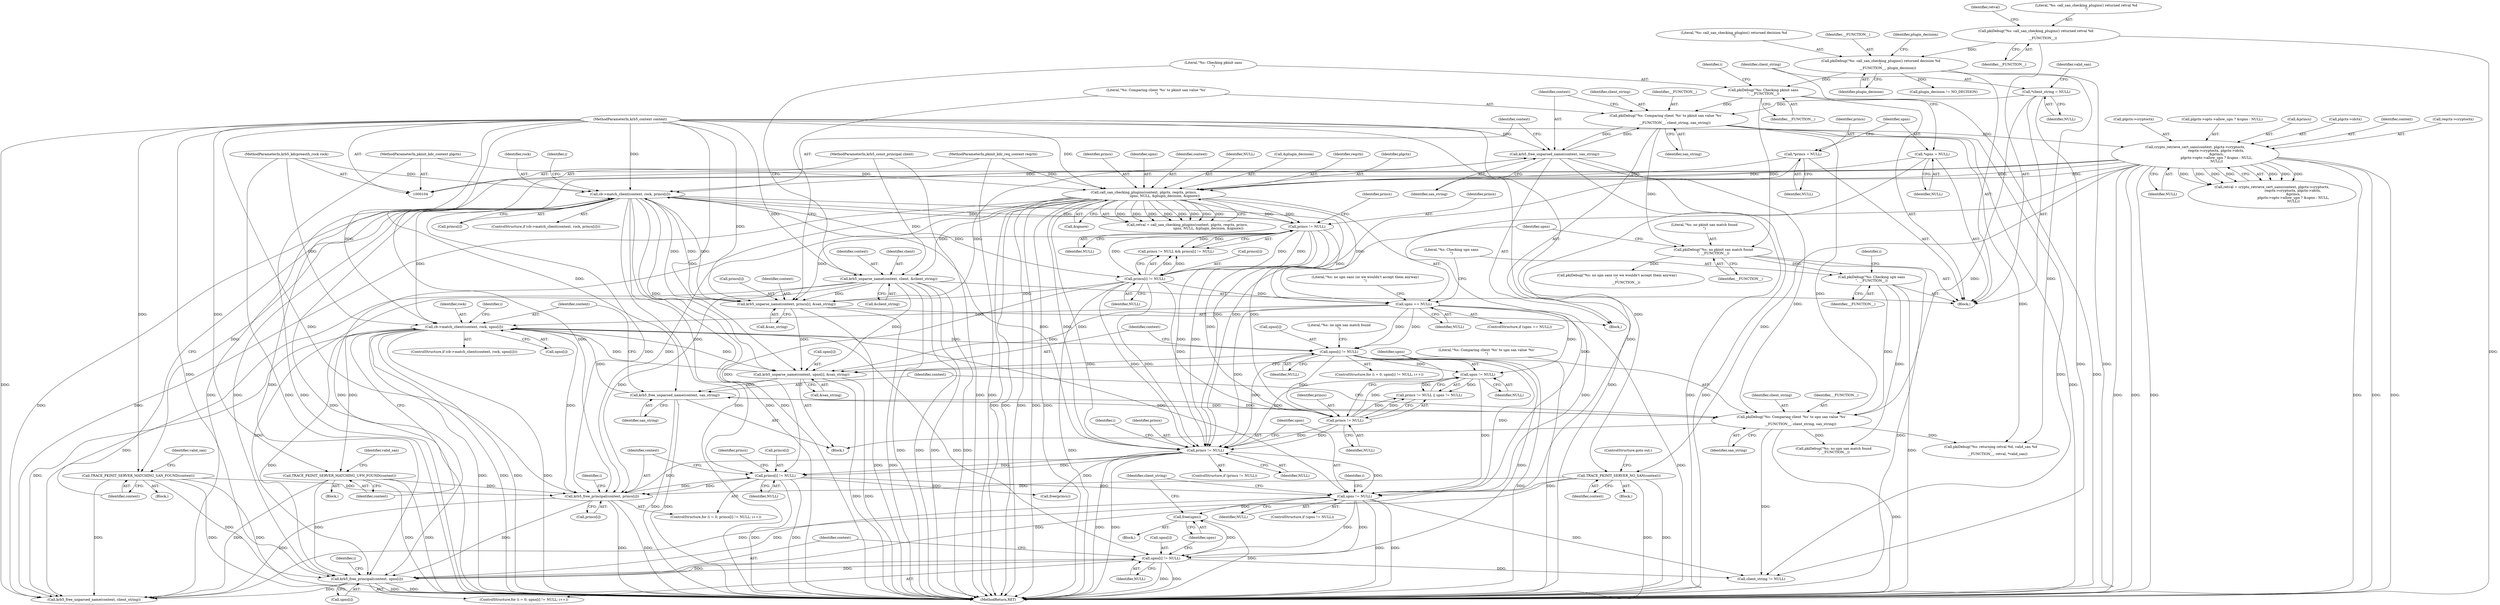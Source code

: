 digraph "1_krb5_50fe4074f188c2d4da0c421e96553acea8378db2_1@API" {
"1000399" [label="(Call,free(upns))"];
"1000379" [label="(Call,upns != NULL)"];
"1000291" [label="(Call,upns[i] != NULL)"];
"1000315" [label="(Call,cb->match_client(context, rock, upns[i]))"];
"1000311" [label="(Call,krb5_free_unparsed_name(context, san_string))"];
"1000299" [label="(Call,krb5_unparse_name(context, upns[i], &san_string))"];
"1000252" [label="(Call,cb->match_client(context, rock, princs[i]))"];
"1000248" [label="(Call,krb5_free_unparsed_name(context, san_string))"];
"1000236" [label="(Call,krb5_unparse_name(context, princs[i], &san_string))"];
"1000212" [label="(Call,krb5_unparse_name(context, client, &client_string))"];
"1000178" [label="(Call,call_san_checking_plugins(context, plgctx, reqctx, princs,\n                                       upns, NULL, &plugin_decision, &ignore))"];
"1000134" [label="(Call,crypto_retrieve_cert_sans(context, plgctx->cryptoctx,\n                                       reqctx->cryptoctx, plgctx->idctx,\n                                        &princs,\n                                        plgctx->opts->allow_upn ? &upns : NULL,\n                                        NULL))"];
"1000105" [label="(MethodParameterIn,krb5_context context)"];
"1000106" [label="(MethodParameterIn,pkinit_kdc_context plgctx)"];
"1000107" [label="(MethodParameterIn,pkinit_kdc_req_context reqctx)"];
"1000115" [label="(Call,*princs = NULL)"];
"1000119" [label="(Call,*upns = NULL)"];
"1000110" [label="(MethodParameterIn,krb5_const_principal client)"];
"1000225" [label="(Call,princs != NULL)"];
"1000228" [label="(Call,princs[i] != NULL)"];
"1000243" [label="(Call,pkiDebug(\"%s: Comparing client '%s' to pkinit san value '%s'\n\",\n                 __FUNCTION__, client_string, san_string))"];
"1000217" [label="(Call,pkiDebug(\"%s: Checking pkinit sans\n\", __FUNCTION__))"];
"1000199" [label="(Call,pkiDebug(\"%s: call_san_checking_plugins() returned decision %d\n\",\n             __FUNCTION__, plugin_decision))"];
"1000189" [label="(Call,pkiDebug(\"%s: call_san_checking_plugins() returned retval %d\n\",\n             __FUNCTION__))"];
"1000124" [label="(Call,*client_string = NULL)"];
"1000109" [label="(MethodParameterIn,krb5_kdcpreauth_rock rock)"];
"1000273" [label="(Call,upns == NULL)"];
"1000306" [label="(Call,pkiDebug(\"%s: Comparing client '%s' to upn san value '%s'\n\",\n                 __FUNCTION__, client_string, san_string))"];
"1000284" [label="(Call,pkiDebug(\"%s: Checking upn sans\n\", __FUNCTION__))"];
"1000269" [label="(Call,pkiDebug(\"%s: no pkinit san match found\n\", __FUNCTION__))"];
"1000340" [label="(Call,upns != NULL)"];
"1000337" [label="(Call,princs != NULL)"];
"1000364" [label="(Call,princs[i] != NULL)"];
"1000371" [label="(Call,krb5_free_principal(context, princs[i]))"];
"1000259" [label="(Call,TRACE_PKINIT_SERVER_MATCHING_SAN_FOUND(context))"];
"1000322" [label="(Call,TRACE_PKINIT_SERVER_MATCHING_UPN_FOUND(context))"];
"1000162" [label="(Call,TRACE_PKINIT_SERVER_NO_SAN(context))"];
"1000356" [label="(Call,princs != NULL)"];
"1000387" [label="(Call,upns[i] != NULL)"];
"1000394" [label="(Call,krb5_free_principal(context, upns[i]))"];
"1000241" [label="(Call,&san_string)"];
"1000250" [label="(Identifier,san_string)"];
"1000252" [label="(Call,cb->match_client(context, rock, princs[i]))"];
"1000126" [label="(Identifier,NULL)"];
"1000342" [label="(Identifier,NULL)"];
"1000269" [label="(Call,pkiDebug(\"%s: no pkinit san match found\n\", __FUNCTION__))"];
"1000402" [label="(Call,client_string != NULL)"];
"1000309" [label="(Identifier,client_string)"];
"1000185" [label="(Call,&plugin_decision)"];
"1000226" [label="(Identifier,princs)"];
"1000236" [label="(Call,krb5_unparse_name(context, princs[i], &san_string))"];
"1000107" [label="(MethodParameterIn,pkinit_kdc_req_context reqctx)"];
"1000299" [label="(Call,krb5_unparse_name(context, upns[i], &san_string))"];
"1000360" [label="(ControlStructure,for (i = 0; princs[i] != NULL; i++))"];
"1000340" [label="(Call,upns != NULL)"];
"1000109" [label="(MethodParameterIn,krb5_kdcpreauth_rock rock)"];
"1000382" [label="(Block,)"];
"1000311" [label="(Call,krb5_free_unparsed_name(context, san_string))"];
"1000270" [label="(Literal,\"%s: no pkinit san match found\n\")"];
"1000292" [label="(Call,upns[i])"];
"1000181" [label="(Identifier,reqctx)"];
"1000372" [label="(Identifier,context)"];
"1000371" [label="(Call,krb5_free_principal(context, princs[i]))"];
"1000362" [label="(Identifier,i)"];
"1000260" [label="(Identifier,context)"];
"1000416" [label="(MethodReturn,RET)"];
"1000176" [label="(Call,retval = call_san_checking_plugins(context, plgctx, reqctx, princs,\n                                       upns, NULL, &plugin_decision, &ignore))"];
"1000391" [label="(Identifier,NULL)"];
"1000314" [label="(ControlStructure,if (cb->match_client(context, rock, upns[i])))"];
"1000218" [label="(Literal,\"%s: Checking pkinit sans\n\")"];
"1000234" [label="(Identifier,i)"];
"1000238" [label="(Call,princs[i])"];
"1000189" [label="(Call,pkiDebug(\"%s: call_san_checking_plugins() returned retval %d\n\",\n             __FUNCTION__))"];
"1000395" [label="(Identifier,context)"];
"1000300" [label="(Identifier,context)"];
"1000358" [label="(Identifier,NULL)"];
"1000403" [label="(Identifier,client_string)"];
"1000156" [label="(Identifier,NULL)"];
"1000227" [label="(Identifier,NULL)"];
"1000373" [label="(Call,princs[i])"];
"1000187" [label="(Call,&ignore)"];
"1000323" [label="(Identifier,context)"];
"1000394" [label="(Call,krb5_free_principal(context, upns[i]))"];
"1000180" [label="(Identifier,plgctx)"];
"1000307" [label="(Literal,\"%s: Comparing client '%s' to upn san value '%s'\n\")"];
"1000202" [label="(Identifier,plugin_decision)"];
"1000200" [label="(Literal,\"%s: call_san_checking_plugins() returned decision %d\n\")"];
"1000134" [label="(Call,crypto_retrieve_cert_sans(context, plgctx->cryptoctx,\n                                       reqctx->cryptoctx, plgctx->idctx,\n                                        &princs,\n                                        plgctx->opts->allow_upn ? &upns : NULL,\n                                        NULL))"];
"1000119" [label="(Call,*upns = NULL)"];
"1000237" [label="(Identifier,context)"];
"1000310" [label="(Identifier,san_string)"];
"1000125" [label="(Identifier,client_string)"];
"1000337" [label="(Call,princs != NULL)"];
"1000287" [label="(ControlStructure,for (i = 0; upns[i] != NULL; i++))"];
"1000255" [label="(Call,princs[i])"];
"1000201" [label="(Identifier,__FUNCTION__)"];
"1000336" [label="(Call,princs != NULL || upns != NULL)"];
"1000243" [label="(Call,pkiDebug(\"%s: Comparing client '%s' to pkinit san value '%s'\n\",\n                 __FUNCTION__, client_string, san_string))"];
"1000182" [label="(Identifier,princs)"];
"1000400" [label="(Identifier,upns)"];
"1000295" [label="(Identifier,NULL)"];
"1000244" [label="(Literal,\"%s: Comparing client '%s' to pkinit san value '%s'\n\")"];
"1000217" [label="(Call,pkiDebug(\"%s: Checking pkinit sans\n\", __FUNCTION__))"];
"1000321" [label="(Block,)"];
"1000213" [label="(Identifier,context)"];
"1000183" [label="(Identifier,upns)"];
"1000308" [label="(Identifier,__FUNCTION__)"];
"1000396" [label="(Call,upns[i])"];
"1000229" [label="(Call,princs[i])"];
"1000121" [label="(Identifier,NULL)"];
"1000272" [label="(ControlStructure,if (upns == NULL))"];
"1000332" [label="(Call,pkiDebug(\"%s: no upn san match found\n\", __FUNCTION__))"];
"1000313" [label="(Identifier,san_string)"];
"1000399" [label="(Call,free(upns))"];
"1000291" [label="(Call,upns[i] != NULL)"];
"1000316" [label="(Identifier,context)"];
"1000145" [label="(Call,&princs)"];
"1000178" [label="(Call,call_san_checking_plugins(context, plgctx, reqctx, princs,\n                                       upns, NULL, &plugin_decision, &ignore))"];
"1000383" [label="(ControlStructure,for (i = 0; upns[i] != NULL; i++))"];
"1000247" [label="(Identifier,san_string)"];
"1000378" [label="(ControlStructure,if (upns != NULL))"];
"1000142" [label="(Call,plgctx->idctx)"];
"1000322" [label="(Call,TRACE_PKINIT_SERVER_MATCHING_UPN_FOUND(context))"];
"1000245" [label="(Identifier,__FUNCTION__)"];
"1000225" [label="(Call,princs != NULL)"];
"1000326" [label="(Identifier,valid_san)"];
"1000376" [label="(Call,free(princs))"];
"1000135" [label="(Identifier,context)"];
"1000112" [label="(Block,)"];
"1000370" [label="(Identifier,i)"];
"1000263" [label="(Identifier,valid_san)"];
"1000248" [label="(Call,krb5_free_unparsed_name(context, san_string))"];
"1000224" [label="(Call,princs != NULL && princs[i] != NULL)"];
"1000199" [label="(Call,pkiDebug(\"%s: call_san_checking_plugins() returned decision %d\n\",\n             __FUNCTION__, plugin_decision))"];
"1000381" [label="(Identifier,NULL)"];
"1000318" [label="(Call,upns[i])"];
"1000254" [label="(Identifier,rock)"];
"1000315" [label="(Call,cb->match_client(context, rock, upns[i]))"];
"1000284" [label="(Call,pkiDebug(\"%s: Checking upn sans\n\", __FUNCTION__))"];
"1000232" [label="(Identifier,NULL)"];
"1000355" [label="(ControlStructure,if (princs != NULL))"];
"1000110" [label="(MethodParameterIn,krb5_const_principal client)"];
"1000163" [label="(Identifier,context)"];
"1000286" [label="(Identifier,__FUNCTION__)"];
"1000230" [label="(Identifier,princs)"];
"1000246" [label="(Identifier,client_string)"];
"1000379" [label="(Call,upns != NULL)"];
"1000179" [label="(Identifier,context)"];
"1000273" [label="(Call,upns == NULL)"];
"1000341" [label="(Identifier,upns)"];
"1000205" [label="(Identifier,plugin_decision)"];
"1000333" [label="(Literal,\"%s: no upn san match found\n\")"];
"1000339" [label="(Identifier,NULL)"];
"1000317" [label="(Identifier,rock)"];
"1000368" [label="(Identifier,NULL)"];
"1000193" [label="(Identifier,retval)"];
"1000191" [label="(Identifier,__FUNCTION__)"];
"1000312" [label="(Identifier,context)"];
"1000274" [label="(Identifier,upns)"];
"1000139" [label="(Call,reqctx->cryptoctx)"];
"1000297" [label="(Identifier,i)"];
"1000120" [label="(Identifier,upns)"];
"1000190" [label="(Literal,\"%s: call_san_checking_plugins() returned retval %d\n\")"];
"1000377" [label="(Identifier,princs)"];
"1000212" [label="(Call,krb5_unparse_name(context, client, &client_string))"];
"1000235" [label="(Block,)"];
"1000130" [label="(Identifier,valid_san)"];
"1000298" [label="(Block,)"];
"1000259" [label="(Call,TRACE_PKINIT_SERVER_MATCHING_SAN_FOUND(context))"];
"1000277" [label="(Call,pkiDebug(\"%s: no upn sans (or we wouldn't accept them anyway)\n\",\n                 __FUNCTION__))"];
"1000388" [label="(Call,upns[i])"];
"1000304" [label="(Call,&san_string)"];
"1000405" [label="(Call,krb5_free_unparsed_name(context, client_string))"];
"1000253" [label="(Identifier,context)"];
"1000408" [label="(Call,pkiDebug(\"%s: returning retval %d, valid_san %d\n\",\n             __FUNCTION__, retval, *valid_san))"];
"1000306" [label="(Call,pkiDebug(\"%s: Comparing client '%s' to upn san value '%s'\n\",\n                 __FUNCTION__, client_string, san_string))"];
"1000215" [label="(Call,&client_string)"];
"1000289" [label="(Identifier,i)"];
"1000219" [label="(Identifier,__FUNCTION__)"];
"1000364" [label="(Call,princs[i] != NULL)"];
"1000249" [label="(Identifier,context)"];
"1000204" [label="(Call,plugin_decision != NO_DECISION)"];
"1000161" [label="(Block,)"];
"1000162" [label="(Call,TRACE_PKINIT_SERVER_NO_SAN(context))"];
"1000278" [label="(Literal,\"%s: no upn sans (or we wouldn't accept them anyway)\n\")"];
"1000228" [label="(Call,princs[i] != NULL)"];
"1000357" [label="(Identifier,princs)"];
"1000387" [label="(Call,upns[i] != NULL)"];
"1000356" [label="(Call,princs != NULL)"];
"1000184" [label="(Identifier,NULL)"];
"1000380" [label="(Identifier,upns)"];
"1000124" [label="(Call,*client_string = NULL)"];
"1000222" [label="(Identifier,i)"];
"1000365" [label="(Call,princs[i])"];
"1000258" [label="(Block,)"];
"1000136" [label="(Call,plgctx->cryptoctx)"];
"1000147" [label="(Call,plgctx->opts->allow_upn ? &upns : NULL)"];
"1000164" [label="(ControlStructure,goto out;)"];
"1000338" [label="(Identifier,princs)"];
"1000275" [label="(Identifier,NULL)"];
"1000106" [label="(MethodParameterIn,pkinit_kdc_context plgctx)"];
"1000393" [label="(Identifier,i)"];
"1000132" [label="(Call,retval = crypto_retrieve_cert_sans(context, plgctx->cryptoctx,\n                                       reqctx->cryptoctx, plgctx->idctx,\n                                        &princs,\n                                        plgctx->opts->allow_upn ? &upns : NULL,\n                                        NULL))"];
"1000115" [label="(Call,*princs = NULL)"];
"1000285" [label="(Literal,\"%s: Checking upn sans\n\")"];
"1000214" [label="(Identifier,client)"];
"1000301" [label="(Call,upns[i])"];
"1000385" [label="(Identifier,i)"];
"1000116" [label="(Identifier,princs)"];
"1000117" [label="(Identifier,NULL)"];
"1000105" [label="(MethodParameterIn,krb5_context context)"];
"1000251" [label="(ControlStructure,if (cb->match_client(context, rock, princs[i])))"];
"1000271" [label="(Identifier,__FUNCTION__)"];
"1000399" -> "1000382"  [label="AST: "];
"1000399" -> "1000400"  [label="CFG: "];
"1000400" -> "1000399"  [label="AST: "];
"1000403" -> "1000399"  [label="CFG: "];
"1000399" -> "1000416"  [label="DDG: "];
"1000379" -> "1000399"  [label="DDG: "];
"1000387" -> "1000399"  [label="DDG: "];
"1000379" -> "1000378"  [label="AST: "];
"1000379" -> "1000381"  [label="CFG: "];
"1000380" -> "1000379"  [label="AST: "];
"1000381" -> "1000379"  [label="AST: "];
"1000385" -> "1000379"  [label="CFG: "];
"1000403" -> "1000379"  [label="CFG: "];
"1000379" -> "1000416"  [label="DDG: "];
"1000379" -> "1000416"  [label="DDG: "];
"1000291" -> "1000379"  [label="DDG: "];
"1000315" -> "1000379"  [label="DDG: "];
"1000273" -> "1000379"  [label="DDG: "];
"1000119" -> "1000379"  [label="DDG: "];
"1000340" -> "1000379"  [label="DDG: "];
"1000178" -> "1000379"  [label="DDG: "];
"1000364" -> "1000379"  [label="DDG: "];
"1000356" -> "1000379"  [label="DDG: "];
"1000379" -> "1000387"  [label="DDG: "];
"1000379" -> "1000387"  [label="DDG: "];
"1000379" -> "1000394"  [label="DDG: "];
"1000379" -> "1000402"  [label="DDG: "];
"1000291" -> "1000287"  [label="AST: "];
"1000291" -> "1000295"  [label="CFG: "];
"1000292" -> "1000291"  [label="AST: "];
"1000295" -> "1000291"  [label="AST: "];
"1000300" -> "1000291"  [label="CFG: "];
"1000333" -> "1000291"  [label="CFG: "];
"1000291" -> "1000416"  [label="DDG: "];
"1000291" -> "1000416"  [label="DDG: "];
"1000315" -> "1000291"  [label="DDG: "];
"1000273" -> "1000291"  [label="DDG: "];
"1000273" -> "1000291"  [label="DDG: "];
"1000291" -> "1000299"  [label="DDG: "];
"1000291" -> "1000337"  [label="DDG: "];
"1000291" -> "1000340"  [label="DDG: "];
"1000291" -> "1000356"  [label="DDG: "];
"1000291" -> "1000387"  [label="DDG: "];
"1000315" -> "1000314"  [label="AST: "];
"1000315" -> "1000318"  [label="CFG: "];
"1000316" -> "1000315"  [label="AST: "];
"1000317" -> "1000315"  [label="AST: "];
"1000318" -> "1000315"  [label="AST: "];
"1000323" -> "1000315"  [label="CFG: "];
"1000297" -> "1000315"  [label="CFG: "];
"1000315" -> "1000416"  [label="DDG: "];
"1000315" -> "1000416"  [label="DDG: "];
"1000315" -> "1000416"  [label="DDG: "];
"1000315" -> "1000416"  [label="DDG: "];
"1000315" -> "1000299"  [label="DDG: "];
"1000311" -> "1000315"  [label="DDG: "];
"1000105" -> "1000315"  [label="DDG: "];
"1000252" -> "1000315"  [label="DDG: "];
"1000109" -> "1000315"  [label="DDG: "];
"1000299" -> "1000315"  [label="DDG: "];
"1000273" -> "1000315"  [label="DDG: "];
"1000315" -> "1000322"  [label="DDG: "];
"1000315" -> "1000371"  [label="DDG: "];
"1000315" -> "1000387"  [label="DDG: "];
"1000315" -> "1000394"  [label="DDG: "];
"1000315" -> "1000405"  [label="DDG: "];
"1000311" -> "1000298"  [label="AST: "];
"1000311" -> "1000313"  [label="CFG: "];
"1000312" -> "1000311"  [label="AST: "];
"1000313" -> "1000311"  [label="AST: "];
"1000316" -> "1000311"  [label="CFG: "];
"1000311" -> "1000416"  [label="DDG: "];
"1000311" -> "1000416"  [label="DDG: "];
"1000311" -> "1000306"  [label="DDG: "];
"1000299" -> "1000311"  [label="DDG: "];
"1000105" -> "1000311"  [label="DDG: "];
"1000306" -> "1000311"  [label="DDG: "];
"1000299" -> "1000298"  [label="AST: "];
"1000299" -> "1000304"  [label="CFG: "];
"1000300" -> "1000299"  [label="AST: "];
"1000301" -> "1000299"  [label="AST: "];
"1000304" -> "1000299"  [label="AST: "];
"1000307" -> "1000299"  [label="CFG: "];
"1000299" -> "1000416"  [label="DDG: "];
"1000299" -> "1000416"  [label="DDG: "];
"1000252" -> "1000299"  [label="DDG: "];
"1000212" -> "1000299"  [label="DDG: "];
"1000105" -> "1000299"  [label="DDG: "];
"1000273" -> "1000299"  [label="DDG: "];
"1000236" -> "1000299"  [label="DDG: "];
"1000252" -> "1000251"  [label="AST: "];
"1000252" -> "1000255"  [label="CFG: "];
"1000253" -> "1000252"  [label="AST: "];
"1000254" -> "1000252"  [label="AST: "];
"1000255" -> "1000252"  [label="AST: "];
"1000260" -> "1000252"  [label="CFG: "];
"1000234" -> "1000252"  [label="CFG: "];
"1000252" -> "1000416"  [label="DDG: "];
"1000252" -> "1000416"  [label="DDG: "];
"1000252" -> "1000416"  [label="DDG: "];
"1000252" -> "1000416"  [label="DDG: "];
"1000252" -> "1000225"  [label="DDG: "];
"1000252" -> "1000228"  [label="DDG: "];
"1000252" -> "1000236"  [label="DDG: "];
"1000252" -> "1000236"  [label="DDG: "];
"1000248" -> "1000252"  [label="DDG: "];
"1000105" -> "1000252"  [label="DDG: "];
"1000109" -> "1000252"  [label="DDG: "];
"1000225" -> "1000252"  [label="DDG: "];
"1000236" -> "1000252"  [label="DDG: "];
"1000252" -> "1000259"  [label="DDG: "];
"1000252" -> "1000337"  [label="DDG: "];
"1000252" -> "1000356"  [label="DDG: "];
"1000252" -> "1000364"  [label="DDG: "];
"1000252" -> "1000371"  [label="DDG: "];
"1000252" -> "1000394"  [label="DDG: "];
"1000252" -> "1000405"  [label="DDG: "];
"1000248" -> "1000235"  [label="AST: "];
"1000248" -> "1000250"  [label="CFG: "];
"1000249" -> "1000248"  [label="AST: "];
"1000250" -> "1000248"  [label="AST: "];
"1000253" -> "1000248"  [label="CFG: "];
"1000248" -> "1000416"  [label="DDG: "];
"1000248" -> "1000416"  [label="DDG: "];
"1000248" -> "1000243"  [label="DDG: "];
"1000236" -> "1000248"  [label="DDG: "];
"1000105" -> "1000248"  [label="DDG: "];
"1000243" -> "1000248"  [label="DDG: "];
"1000248" -> "1000306"  [label="DDG: "];
"1000236" -> "1000235"  [label="AST: "];
"1000236" -> "1000241"  [label="CFG: "];
"1000237" -> "1000236"  [label="AST: "];
"1000238" -> "1000236"  [label="AST: "];
"1000241" -> "1000236"  [label="AST: "];
"1000244" -> "1000236"  [label="CFG: "];
"1000236" -> "1000416"  [label="DDG: "];
"1000236" -> "1000416"  [label="DDG: "];
"1000212" -> "1000236"  [label="DDG: "];
"1000105" -> "1000236"  [label="DDG: "];
"1000225" -> "1000236"  [label="DDG: "];
"1000228" -> "1000236"  [label="DDG: "];
"1000212" -> "1000112"  [label="AST: "];
"1000212" -> "1000215"  [label="CFG: "];
"1000213" -> "1000212"  [label="AST: "];
"1000214" -> "1000212"  [label="AST: "];
"1000215" -> "1000212"  [label="AST: "];
"1000218" -> "1000212"  [label="CFG: "];
"1000212" -> "1000416"  [label="DDG: "];
"1000212" -> "1000416"  [label="DDG: "];
"1000212" -> "1000416"  [label="DDG: "];
"1000212" -> "1000416"  [label="DDG: "];
"1000178" -> "1000212"  [label="DDG: "];
"1000105" -> "1000212"  [label="DDG: "];
"1000110" -> "1000212"  [label="DDG: "];
"1000212" -> "1000371"  [label="DDG: "];
"1000212" -> "1000394"  [label="DDG: "];
"1000212" -> "1000405"  [label="DDG: "];
"1000178" -> "1000176"  [label="AST: "];
"1000178" -> "1000187"  [label="CFG: "];
"1000179" -> "1000178"  [label="AST: "];
"1000180" -> "1000178"  [label="AST: "];
"1000181" -> "1000178"  [label="AST: "];
"1000182" -> "1000178"  [label="AST: "];
"1000183" -> "1000178"  [label="AST: "];
"1000184" -> "1000178"  [label="AST: "];
"1000185" -> "1000178"  [label="AST: "];
"1000187" -> "1000178"  [label="AST: "];
"1000176" -> "1000178"  [label="CFG: "];
"1000178" -> "1000416"  [label="DDG: "];
"1000178" -> "1000416"  [label="DDG: "];
"1000178" -> "1000416"  [label="DDG: "];
"1000178" -> "1000416"  [label="DDG: "];
"1000178" -> "1000416"  [label="DDG: "];
"1000178" -> "1000176"  [label="DDG: "];
"1000178" -> "1000176"  [label="DDG: "];
"1000178" -> "1000176"  [label="DDG: "];
"1000178" -> "1000176"  [label="DDG: "];
"1000178" -> "1000176"  [label="DDG: "];
"1000178" -> "1000176"  [label="DDG: "];
"1000178" -> "1000176"  [label="DDG: "];
"1000178" -> "1000176"  [label="DDG: "];
"1000134" -> "1000178"  [label="DDG: "];
"1000134" -> "1000178"  [label="DDG: "];
"1000105" -> "1000178"  [label="DDG: "];
"1000106" -> "1000178"  [label="DDG: "];
"1000107" -> "1000178"  [label="DDG: "];
"1000115" -> "1000178"  [label="DDG: "];
"1000119" -> "1000178"  [label="DDG: "];
"1000178" -> "1000225"  [label="DDG: "];
"1000178" -> "1000225"  [label="DDG: "];
"1000178" -> "1000273"  [label="DDG: "];
"1000178" -> "1000356"  [label="DDG: "];
"1000178" -> "1000356"  [label="DDG: "];
"1000178" -> "1000371"  [label="DDG: "];
"1000178" -> "1000394"  [label="DDG: "];
"1000178" -> "1000405"  [label="DDG: "];
"1000134" -> "1000132"  [label="AST: "];
"1000134" -> "1000156"  [label="CFG: "];
"1000135" -> "1000134"  [label="AST: "];
"1000136" -> "1000134"  [label="AST: "];
"1000139" -> "1000134"  [label="AST: "];
"1000142" -> "1000134"  [label="AST: "];
"1000145" -> "1000134"  [label="AST: "];
"1000147" -> "1000134"  [label="AST: "];
"1000156" -> "1000134"  [label="AST: "];
"1000132" -> "1000134"  [label="CFG: "];
"1000134" -> "1000416"  [label="DDG: "];
"1000134" -> "1000416"  [label="DDG: "];
"1000134" -> "1000416"  [label="DDG: "];
"1000134" -> "1000416"  [label="DDG: "];
"1000134" -> "1000416"  [label="DDG: "];
"1000134" -> "1000416"  [label="DDG: "];
"1000134" -> "1000132"  [label="DDG: "];
"1000134" -> "1000132"  [label="DDG: "];
"1000134" -> "1000132"  [label="DDG: "];
"1000134" -> "1000132"  [label="DDG: "];
"1000134" -> "1000132"  [label="DDG: "];
"1000134" -> "1000132"  [label="DDG: "];
"1000134" -> "1000132"  [label="DDG: "];
"1000105" -> "1000134"  [label="DDG: "];
"1000134" -> "1000162"  [label="DDG: "];
"1000134" -> "1000356"  [label="DDG: "];
"1000134" -> "1000371"  [label="DDG: "];
"1000134" -> "1000394"  [label="DDG: "];
"1000134" -> "1000405"  [label="DDG: "];
"1000105" -> "1000104"  [label="AST: "];
"1000105" -> "1000416"  [label="DDG: "];
"1000105" -> "1000162"  [label="DDG: "];
"1000105" -> "1000259"  [label="DDG: "];
"1000105" -> "1000322"  [label="DDG: "];
"1000105" -> "1000371"  [label="DDG: "];
"1000105" -> "1000394"  [label="DDG: "];
"1000105" -> "1000405"  [label="DDG: "];
"1000106" -> "1000104"  [label="AST: "];
"1000106" -> "1000416"  [label="DDG: "];
"1000107" -> "1000104"  [label="AST: "];
"1000107" -> "1000416"  [label="DDG: "];
"1000115" -> "1000112"  [label="AST: "];
"1000115" -> "1000117"  [label="CFG: "];
"1000116" -> "1000115"  [label="AST: "];
"1000117" -> "1000115"  [label="AST: "];
"1000120" -> "1000115"  [label="CFG: "];
"1000115" -> "1000356"  [label="DDG: "];
"1000119" -> "1000112"  [label="AST: "];
"1000119" -> "1000121"  [label="CFG: "];
"1000120" -> "1000119"  [label="AST: "];
"1000121" -> "1000119"  [label="AST: "];
"1000125" -> "1000119"  [label="CFG: "];
"1000110" -> "1000104"  [label="AST: "];
"1000110" -> "1000416"  [label="DDG: "];
"1000225" -> "1000224"  [label="AST: "];
"1000225" -> "1000227"  [label="CFG: "];
"1000226" -> "1000225"  [label="AST: "];
"1000227" -> "1000225"  [label="AST: "];
"1000230" -> "1000225"  [label="CFG: "];
"1000224" -> "1000225"  [label="CFG: "];
"1000225" -> "1000224"  [label="DDG: "];
"1000225" -> "1000224"  [label="DDG: "];
"1000228" -> "1000225"  [label="DDG: "];
"1000225" -> "1000228"  [label="DDG: "];
"1000225" -> "1000228"  [label="DDG: "];
"1000225" -> "1000273"  [label="DDG: "];
"1000225" -> "1000337"  [label="DDG: "];
"1000225" -> "1000356"  [label="DDG: "];
"1000225" -> "1000356"  [label="DDG: "];
"1000228" -> "1000224"  [label="AST: "];
"1000228" -> "1000232"  [label="CFG: "];
"1000229" -> "1000228"  [label="AST: "];
"1000232" -> "1000228"  [label="AST: "];
"1000224" -> "1000228"  [label="CFG: "];
"1000228" -> "1000416"  [label="DDG: "];
"1000228" -> "1000224"  [label="DDG: "];
"1000228" -> "1000224"  [label="DDG: "];
"1000228" -> "1000273"  [label="DDG: "];
"1000228" -> "1000337"  [label="DDG: "];
"1000228" -> "1000356"  [label="DDG: "];
"1000228" -> "1000356"  [label="DDG: "];
"1000228" -> "1000364"  [label="DDG: "];
"1000243" -> "1000235"  [label="AST: "];
"1000243" -> "1000247"  [label="CFG: "];
"1000244" -> "1000243"  [label="AST: "];
"1000245" -> "1000243"  [label="AST: "];
"1000246" -> "1000243"  [label="AST: "];
"1000247" -> "1000243"  [label="AST: "];
"1000249" -> "1000243"  [label="CFG: "];
"1000243" -> "1000416"  [label="DDG: "];
"1000217" -> "1000243"  [label="DDG: "];
"1000124" -> "1000243"  [label="DDG: "];
"1000243" -> "1000269"  [label="DDG: "];
"1000243" -> "1000306"  [label="DDG: "];
"1000243" -> "1000402"  [label="DDG: "];
"1000243" -> "1000408"  [label="DDG: "];
"1000217" -> "1000112"  [label="AST: "];
"1000217" -> "1000219"  [label="CFG: "];
"1000218" -> "1000217"  [label="AST: "];
"1000219" -> "1000217"  [label="AST: "];
"1000222" -> "1000217"  [label="CFG: "];
"1000217" -> "1000416"  [label="DDG: "];
"1000199" -> "1000217"  [label="DDG: "];
"1000217" -> "1000269"  [label="DDG: "];
"1000199" -> "1000112"  [label="AST: "];
"1000199" -> "1000202"  [label="CFG: "];
"1000200" -> "1000199"  [label="AST: "];
"1000201" -> "1000199"  [label="AST: "];
"1000202" -> "1000199"  [label="AST: "];
"1000205" -> "1000199"  [label="CFG: "];
"1000199" -> "1000416"  [label="DDG: "];
"1000189" -> "1000199"  [label="DDG: "];
"1000199" -> "1000204"  [label="DDG: "];
"1000199" -> "1000408"  [label="DDG: "];
"1000189" -> "1000112"  [label="AST: "];
"1000189" -> "1000191"  [label="CFG: "];
"1000190" -> "1000189"  [label="AST: "];
"1000191" -> "1000189"  [label="AST: "];
"1000193" -> "1000189"  [label="CFG: "];
"1000189" -> "1000416"  [label="DDG: "];
"1000124" -> "1000112"  [label="AST: "];
"1000124" -> "1000126"  [label="CFG: "];
"1000125" -> "1000124"  [label="AST: "];
"1000126" -> "1000124"  [label="AST: "];
"1000130" -> "1000124"  [label="CFG: "];
"1000124" -> "1000306"  [label="DDG: "];
"1000124" -> "1000402"  [label="DDG: "];
"1000109" -> "1000104"  [label="AST: "];
"1000109" -> "1000416"  [label="DDG: "];
"1000273" -> "1000272"  [label="AST: "];
"1000273" -> "1000275"  [label="CFG: "];
"1000274" -> "1000273"  [label="AST: "];
"1000275" -> "1000273"  [label="AST: "];
"1000278" -> "1000273"  [label="CFG: "];
"1000285" -> "1000273"  [label="CFG: "];
"1000273" -> "1000416"  [label="DDG: "];
"1000273" -> "1000340"  [label="DDG: "];
"1000273" -> "1000356"  [label="DDG: "];
"1000306" -> "1000298"  [label="AST: "];
"1000306" -> "1000310"  [label="CFG: "];
"1000307" -> "1000306"  [label="AST: "];
"1000308" -> "1000306"  [label="AST: "];
"1000309" -> "1000306"  [label="AST: "];
"1000310" -> "1000306"  [label="AST: "];
"1000312" -> "1000306"  [label="CFG: "];
"1000306" -> "1000416"  [label="DDG: "];
"1000284" -> "1000306"  [label="DDG: "];
"1000306" -> "1000332"  [label="DDG: "];
"1000306" -> "1000402"  [label="DDG: "];
"1000306" -> "1000408"  [label="DDG: "];
"1000284" -> "1000112"  [label="AST: "];
"1000284" -> "1000286"  [label="CFG: "];
"1000285" -> "1000284"  [label="AST: "];
"1000286" -> "1000284"  [label="AST: "];
"1000289" -> "1000284"  [label="CFG: "];
"1000284" -> "1000416"  [label="DDG: "];
"1000269" -> "1000284"  [label="DDG: "];
"1000284" -> "1000332"  [label="DDG: "];
"1000269" -> "1000112"  [label="AST: "];
"1000269" -> "1000271"  [label="CFG: "];
"1000270" -> "1000269"  [label="AST: "];
"1000271" -> "1000269"  [label="AST: "];
"1000274" -> "1000269"  [label="CFG: "];
"1000269" -> "1000416"  [label="DDG: "];
"1000269" -> "1000277"  [label="DDG: "];
"1000340" -> "1000336"  [label="AST: "];
"1000340" -> "1000342"  [label="CFG: "];
"1000341" -> "1000340"  [label="AST: "];
"1000342" -> "1000340"  [label="AST: "];
"1000336" -> "1000340"  [label="CFG: "];
"1000340" -> "1000336"  [label="DDG: "];
"1000340" -> "1000336"  [label="DDG: "];
"1000337" -> "1000340"  [label="DDG: "];
"1000340" -> "1000356"  [label="DDG: "];
"1000337" -> "1000336"  [label="AST: "];
"1000337" -> "1000339"  [label="CFG: "];
"1000338" -> "1000337"  [label="AST: "];
"1000339" -> "1000337"  [label="AST: "];
"1000341" -> "1000337"  [label="CFG: "];
"1000336" -> "1000337"  [label="CFG: "];
"1000337" -> "1000336"  [label="DDG: "];
"1000337" -> "1000336"  [label="DDG: "];
"1000337" -> "1000356"  [label="DDG: "];
"1000337" -> "1000356"  [label="DDG: "];
"1000364" -> "1000360"  [label="AST: "];
"1000364" -> "1000368"  [label="CFG: "];
"1000365" -> "1000364"  [label="AST: "];
"1000368" -> "1000364"  [label="AST: "];
"1000372" -> "1000364"  [label="CFG: "];
"1000377" -> "1000364"  [label="CFG: "];
"1000364" -> "1000416"  [label="DDG: "];
"1000364" -> "1000416"  [label="DDG: "];
"1000371" -> "1000364"  [label="DDG: "];
"1000356" -> "1000364"  [label="DDG: "];
"1000356" -> "1000364"  [label="DDG: "];
"1000364" -> "1000371"  [label="DDG: "];
"1000364" -> "1000376"  [label="DDG: "];
"1000371" -> "1000360"  [label="AST: "];
"1000371" -> "1000373"  [label="CFG: "];
"1000372" -> "1000371"  [label="AST: "];
"1000373" -> "1000371"  [label="AST: "];
"1000370" -> "1000371"  [label="CFG: "];
"1000371" -> "1000416"  [label="DDG: "];
"1000371" -> "1000416"  [label="DDG: "];
"1000259" -> "1000371"  [label="DDG: "];
"1000322" -> "1000371"  [label="DDG: "];
"1000162" -> "1000371"  [label="DDG: "];
"1000356" -> "1000371"  [label="DDG: "];
"1000371" -> "1000394"  [label="DDG: "];
"1000371" -> "1000405"  [label="DDG: "];
"1000259" -> "1000258"  [label="AST: "];
"1000259" -> "1000260"  [label="CFG: "];
"1000260" -> "1000259"  [label="AST: "];
"1000263" -> "1000259"  [label="CFG: "];
"1000259" -> "1000416"  [label="DDG: "];
"1000259" -> "1000416"  [label="DDG: "];
"1000259" -> "1000394"  [label="DDG: "];
"1000259" -> "1000405"  [label="DDG: "];
"1000322" -> "1000321"  [label="AST: "];
"1000322" -> "1000323"  [label="CFG: "];
"1000323" -> "1000322"  [label="AST: "];
"1000326" -> "1000322"  [label="CFG: "];
"1000322" -> "1000416"  [label="DDG: "];
"1000322" -> "1000416"  [label="DDG: "];
"1000322" -> "1000394"  [label="DDG: "];
"1000322" -> "1000405"  [label="DDG: "];
"1000162" -> "1000161"  [label="AST: "];
"1000162" -> "1000163"  [label="CFG: "];
"1000163" -> "1000162"  [label="AST: "];
"1000164" -> "1000162"  [label="CFG: "];
"1000162" -> "1000416"  [label="DDG: "];
"1000162" -> "1000416"  [label="DDG: "];
"1000162" -> "1000394"  [label="DDG: "];
"1000162" -> "1000405"  [label="DDG: "];
"1000356" -> "1000355"  [label="AST: "];
"1000356" -> "1000358"  [label="CFG: "];
"1000357" -> "1000356"  [label="AST: "];
"1000358" -> "1000356"  [label="AST: "];
"1000362" -> "1000356"  [label="CFG: "];
"1000380" -> "1000356"  [label="CFG: "];
"1000356" -> "1000416"  [label="DDG: "];
"1000356" -> "1000416"  [label="DDG: "];
"1000356" -> "1000376"  [label="DDG: "];
"1000387" -> "1000383"  [label="AST: "];
"1000387" -> "1000391"  [label="CFG: "];
"1000388" -> "1000387"  [label="AST: "];
"1000391" -> "1000387"  [label="AST: "];
"1000395" -> "1000387"  [label="CFG: "];
"1000400" -> "1000387"  [label="CFG: "];
"1000387" -> "1000416"  [label="DDG: "];
"1000387" -> "1000416"  [label="DDG: "];
"1000394" -> "1000387"  [label="DDG: "];
"1000387" -> "1000394"  [label="DDG: "];
"1000387" -> "1000402"  [label="DDG: "];
"1000394" -> "1000383"  [label="AST: "];
"1000394" -> "1000396"  [label="CFG: "];
"1000395" -> "1000394"  [label="AST: "];
"1000396" -> "1000394"  [label="AST: "];
"1000393" -> "1000394"  [label="CFG: "];
"1000394" -> "1000416"  [label="DDG: "];
"1000394" -> "1000416"  [label="DDG: "];
"1000394" -> "1000405"  [label="DDG: "];
}
